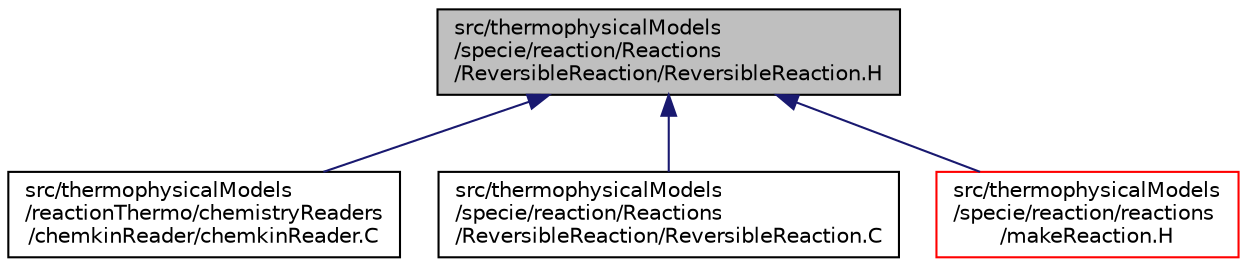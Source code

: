 digraph "src/thermophysicalModels/specie/reaction/Reactions/ReversibleReaction/ReversibleReaction.H"
{
  bgcolor="transparent";
  edge [fontname="Helvetica",fontsize="10",labelfontname="Helvetica",labelfontsize="10"];
  node [fontname="Helvetica",fontsize="10",shape=record];
  Node105 [label="src/thermophysicalModels\l/specie/reaction/Reactions\l/ReversibleReaction/ReversibleReaction.H",height=0.2,width=0.4,color="black", fillcolor="grey75", style="filled", fontcolor="black"];
  Node105 -> Node106 [dir="back",color="midnightblue",fontsize="10",style="solid",fontname="Helvetica"];
  Node106 [label="src/thermophysicalModels\l/reactionThermo/chemistryReaders\l/chemkinReader/chemkinReader.C",height=0.2,width=0.4,color="black",URL="$a16556.html"];
  Node105 -> Node107 [dir="back",color="midnightblue",fontsize="10",style="solid",fontname="Helvetica"];
  Node107 [label="src/thermophysicalModels\l/specie/reaction/Reactions\l/ReversibleReaction/ReversibleReaction.C",height=0.2,width=0.4,color="black",URL="$a17039.html"];
  Node105 -> Node108 [dir="back",color="midnightblue",fontsize="10",style="solid",fontname="Helvetica"];
  Node108 [label="src/thermophysicalModels\l/specie/reaction/reactions\l/makeReaction.H",height=0.2,width=0.4,color="red",URL="$a17048.html",tooltip="Macros for instantiating reactions on given thermo packages. "];
}
